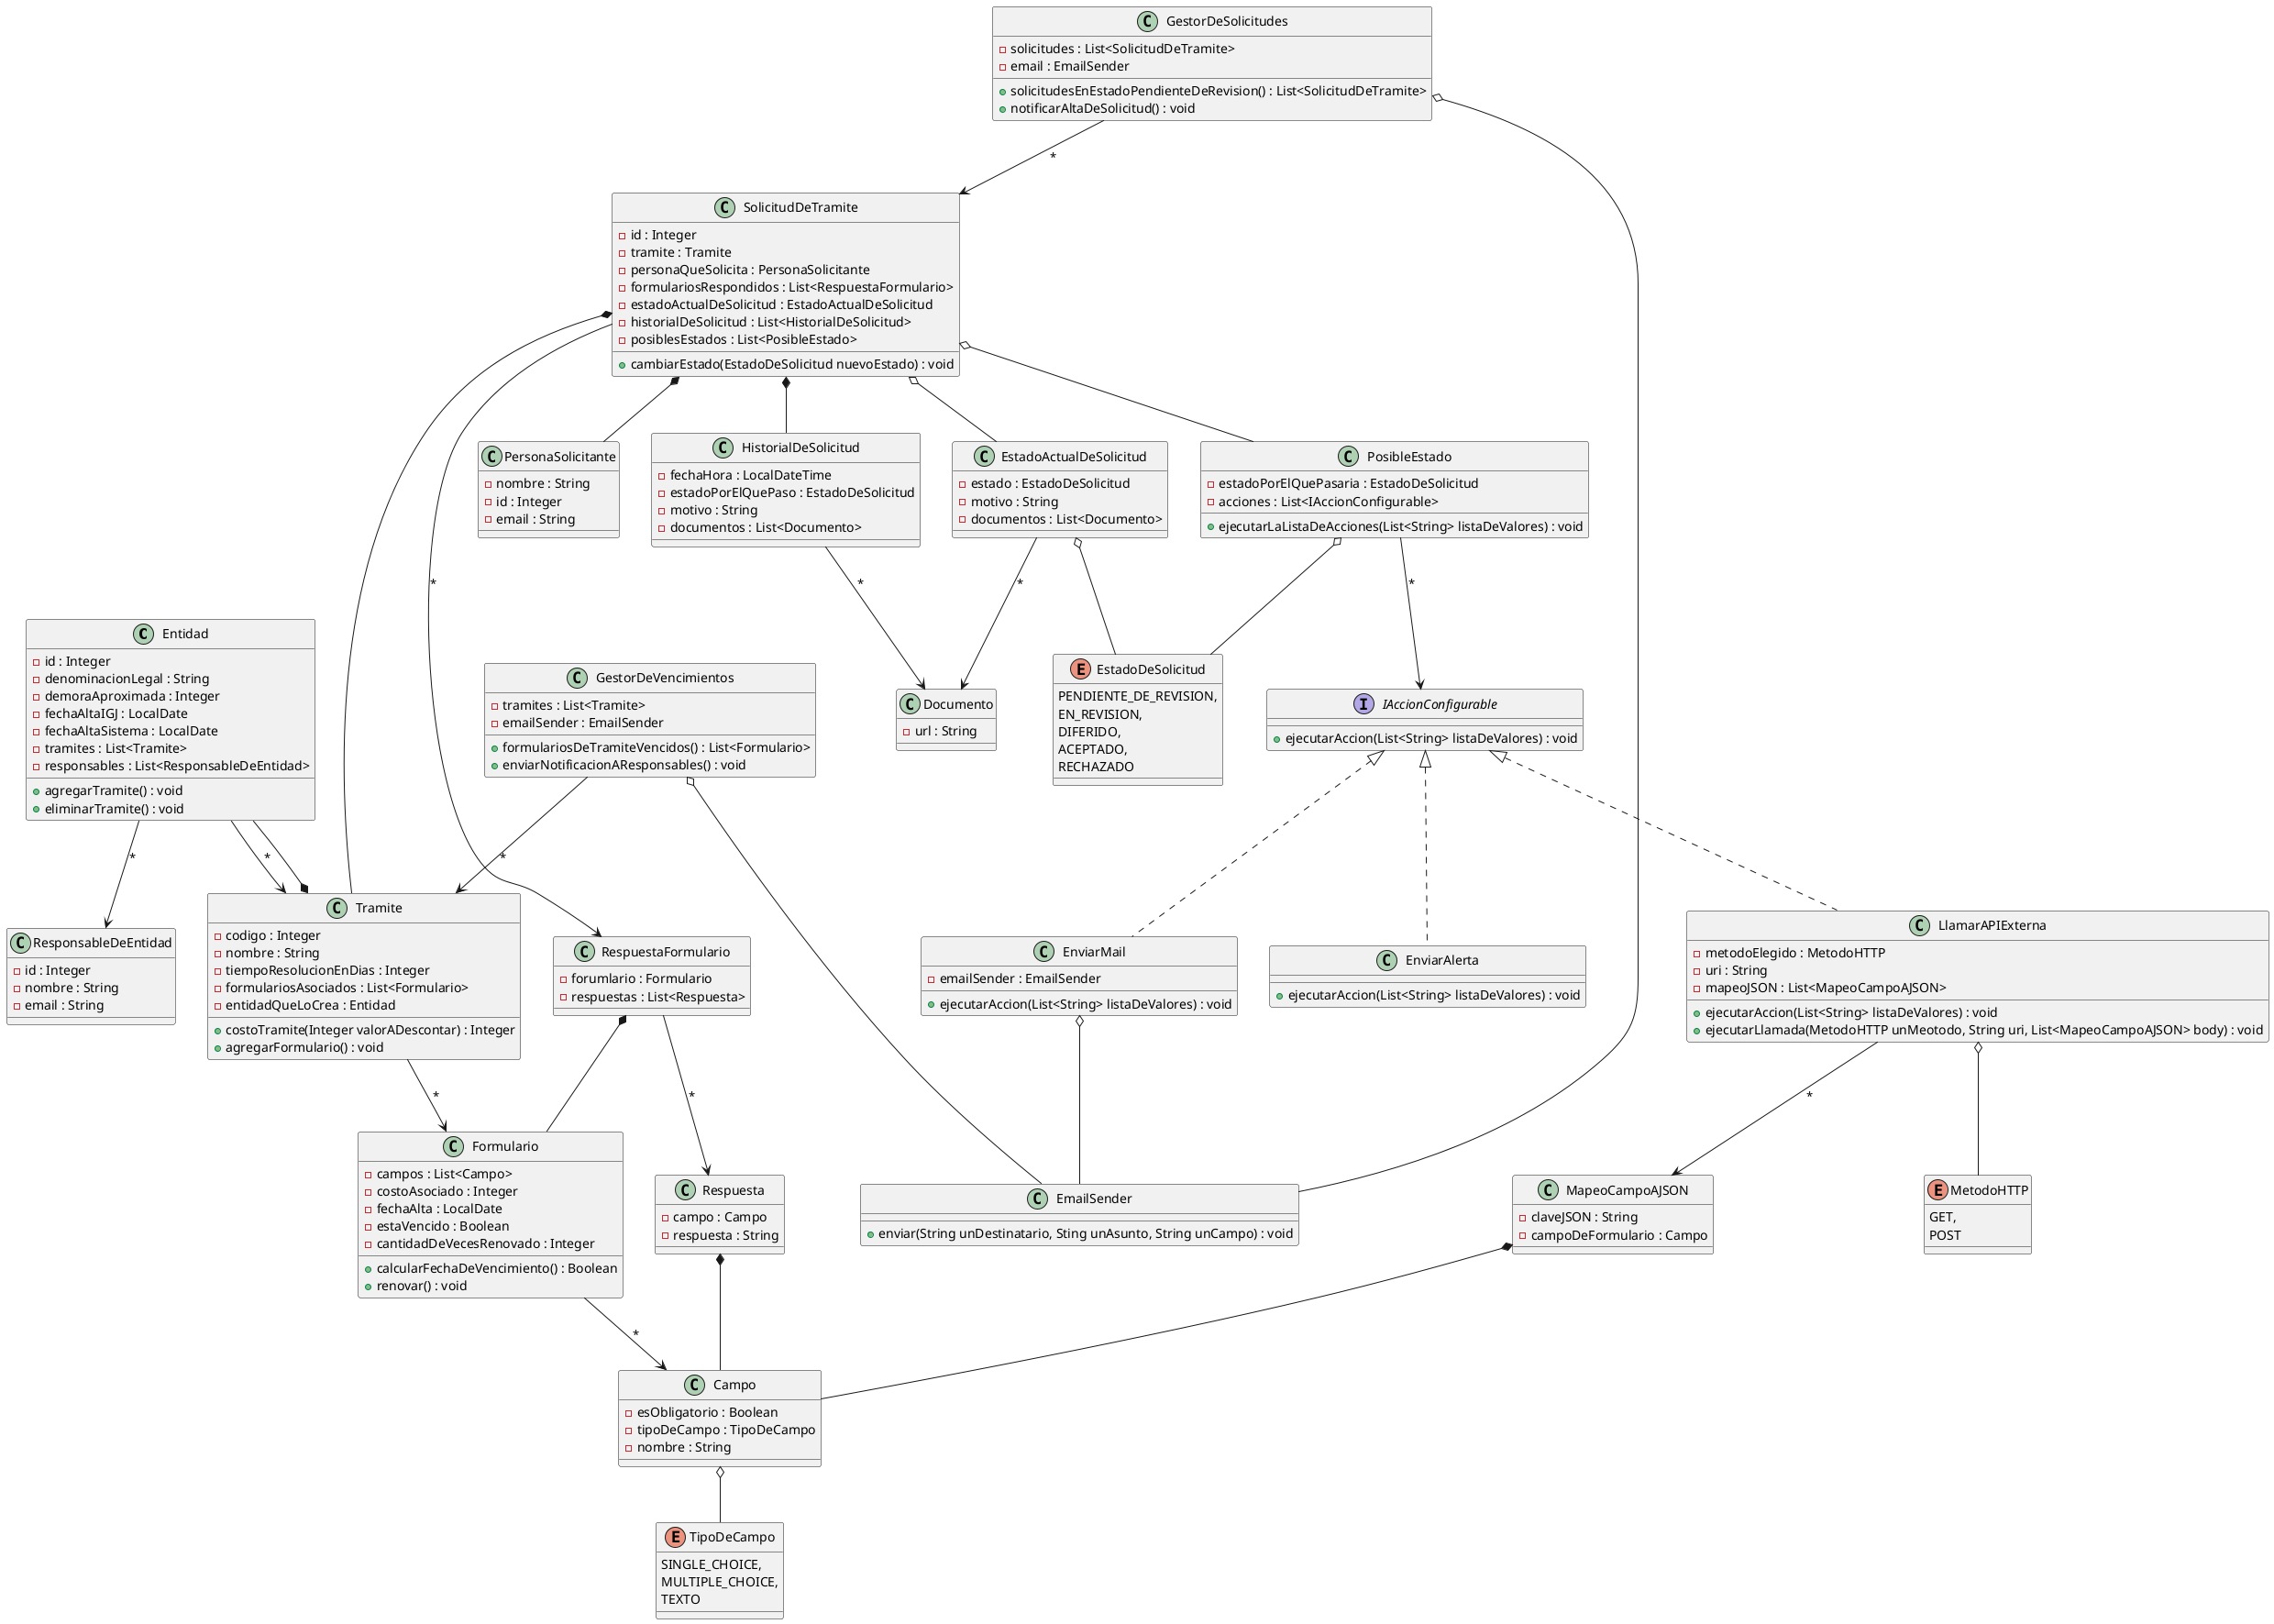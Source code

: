 @startuml

class Entidad {
    - id : Integer
    - denominacionLegal : String
    - demoraAproximada : Integer
    - fechaAltaIGJ : LocalDate
    - fechaAltaSistema : LocalDate
    - tramites : List<Tramite>
    - responsables : List<ResponsableDeEntidad>

    + agregarTramite() : void
    + eliminarTramite() : void
}

class ResponsableDeEntidad {
    - id : Integer
    - nombre : String
    - email : String
}

class Tramite {
    - codigo : Integer
    - nombre : String
    - tiempoResolucionEnDias : Integer
    - formulariosAsociados : List<Formulario>
    - entidadQueLoCrea : Entidad

    + costoTramite(Integer valorADescontar) : Integer
    + agregarFormulario() : void
}

class Formulario {
    - campos : List<Campo>
    - costoAsociado : Integer
    - fechaAlta : LocalDate
    - estaVencido : Boolean
    - cantidadDeVecesRenovado : Integer

    + calcularFechaDeVencimiento() : Boolean
    + renovar() : void
}

class Campo {
    - esObligatorio : Boolean
    - tipoDeCampo : TipoDeCampo
    - nombre : String
}

enum TipoDeCampo {
    SINGLE_CHOICE,
    MULTIPLE_CHOICE,
    TEXTO
}

class GestorDeVencimientos {
    - tramites : List<Tramite>
    - emailSender : EmailSender

    + formulariosDeTramiteVencidos() : List<Formulario>
    + enviarNotificacionAResponsables() : void
}

class EmailSender {
    + enviar(String unDestinatario, Sting unAsunto, String unCampo) : void
}

class SolicitudDeTramite {
    - id : Integer
    - tramite : Tramite
    - personaQueSolicita : PersonaSolicitante
    - formulariosRespondidos : List<RespuestaFormulario>
    - estadoActualDeSolicitud : EstadoActualDeSolicitud
    - historialDeSolicitud : List<HistorialDeSolicitud>
    - posiblesEstados : List<PosibleEstado>

    + cambiarEstado(EstadoDeSolicitud nuevoEstado) : void
}

class RespuestaFormulario {
    - forumlario : Formulario
    - respuestas : List<Respuesta>
}

class Respuesta {
    - campo : Campo
    - respuesta : String
}

class GestorDeSolicitudes {
    - solicitudes : List<SolicitudDeTramite>
    - email : EmailSender

    + solicitudesEnEstadoPendienteDeRevision() : List<SolicitudDeTramite>
    + notificarAltaDeSolicitud() : void
}

class PersonaSolicitante {
    - nombre : String
    - id : Integer
    - email : String
}

enum EstadoDeSolicitud {
    PENDIENTE_DE_REVISION,
    EN_REVISION,
    DIFERIDO,
    ACEPTADO,
    RECHAZADO
}

class EstadoActualDeSolicitud {
    - estado : EstadoDeSolicitud
    - motivo : String
    - documentos : List<Documento>
}

class Documento {
    - url : String
}

class HistorialDeSolicitud {
    - fechaHora : LocalDateTime
    - estadoPorElQuePaso : EstadoDeSolicitud
    - motivo : String
    - documentos : List<Documento>
}

class PosibleEstado {
    - estadoPorElQuePasaria : EstadoDeSolicitud
    - acciones : List<IAccionConfigurable>

    + ejecutarLaListaDeAcciones(List<String> listaDeValores) : void
}

interface IAccionConfigurable {
    + ejecutarAccion(List<String> listaDeValores) : void
}

class EnviarMail implements IAccionConfigurable {
    - emailSender : EmailSender

    + ejecutarAccion(List<String> listaDeValores) : void
}

class EnviarAlerta implements IAccionConfigurable {
    + ejecutarAccion(List<String> listaDeValores) : void
}

class LlamarAPIExterna implements IAccionConfigurable {
    - metodoElegido : MetodoHTTP
    - uri : String
    - mapeoJSON : List<MapeoCampoAJSON>

    + ejecutarAccion(List<String> listaDeValores) : void
    + ejecutarLlamada(MetodoHTTP unMeotodo, String uri, List<MapeoCampoAJSON> body) : void
}

enum MetodoHTTP {
    GET,
    POST
}

class MapeoCampoAJSON {
    - claveJSON : String
    - campoDeFormulario : Campo
}


Entidad --> Tramite : "*"
Entidad --> ResponsableDeEntidad : "*"

Tramite --> Formulario : "*"
Tramite *-- Entidad

Formulario --> Campo : "*"

Campo o-- TipoDeCampo

SolicitudDeTramite *-- Tramite
SolicitudDeTramite *-- PersonaSolicitante
SolicitudDeTramite o-- EstadoActualDeSolicitud
SolicitudDeTramite *-- HistorialDeSolicitud
SolicitudDeTramite o-- PosibleEstado
SolicitudDeTramite --> RespuestaFormulario : "*"

RespuestaFormulario *-- Formulario
RespuestaFormulario --> Respuesta : "*"

Respuesta *-- Campo

HistorialDeSolicitud --> Documento : "*"

PosibleEstado o-- EstadoDeSolicitud
PosibleEstado --> IAccionConfigurable : "*"

EnviarMail o-- EmailSender

LlamarAPIExterna o-- MetodoHTTP
LlamarAPIExterna --> MapeoCampoAJSON : "*"

MapeoCampoAJSON *-- Campo

EstadoActualDeSolicitud o-- EstadoDeSolicitud
EstadoActualDeSolicitud --> Documento : "*"


GestorDeVencimientos o-- EmailSender
GestorDeVencimientos --> Tramite : "*"

GestorDeSolicitudes --> SolicitudDeTramite : "*"
GestorDeSolicitudes o-- EmailSender


@enduml